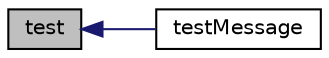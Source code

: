 digraph "test"
{
  edge [fontname="Helvetica",fontsize="10",labelfontname="Helvetica",labelfontsize="10"];
  node [fontname="Helvetica",fontsize="10",shape=record];
  rankdir="LR";
  Node1 [label="test",height=0.2,width=0.4,color="black", fillcolor="grey75", style="filled" fontcolor="black"];
  Node1 -> Node2 [dir="back",color="midnightblue",fontsize="10",style="solid",fontname="Helvetica"];
  Node2 [label="testMessage",height=0.2,width=0.4,color="black", fillcolor="white", style="filled",URL="$class_outside_margin_expectation.html#a4261cc878f60ae0a7a6058111d3fb767"];
}
